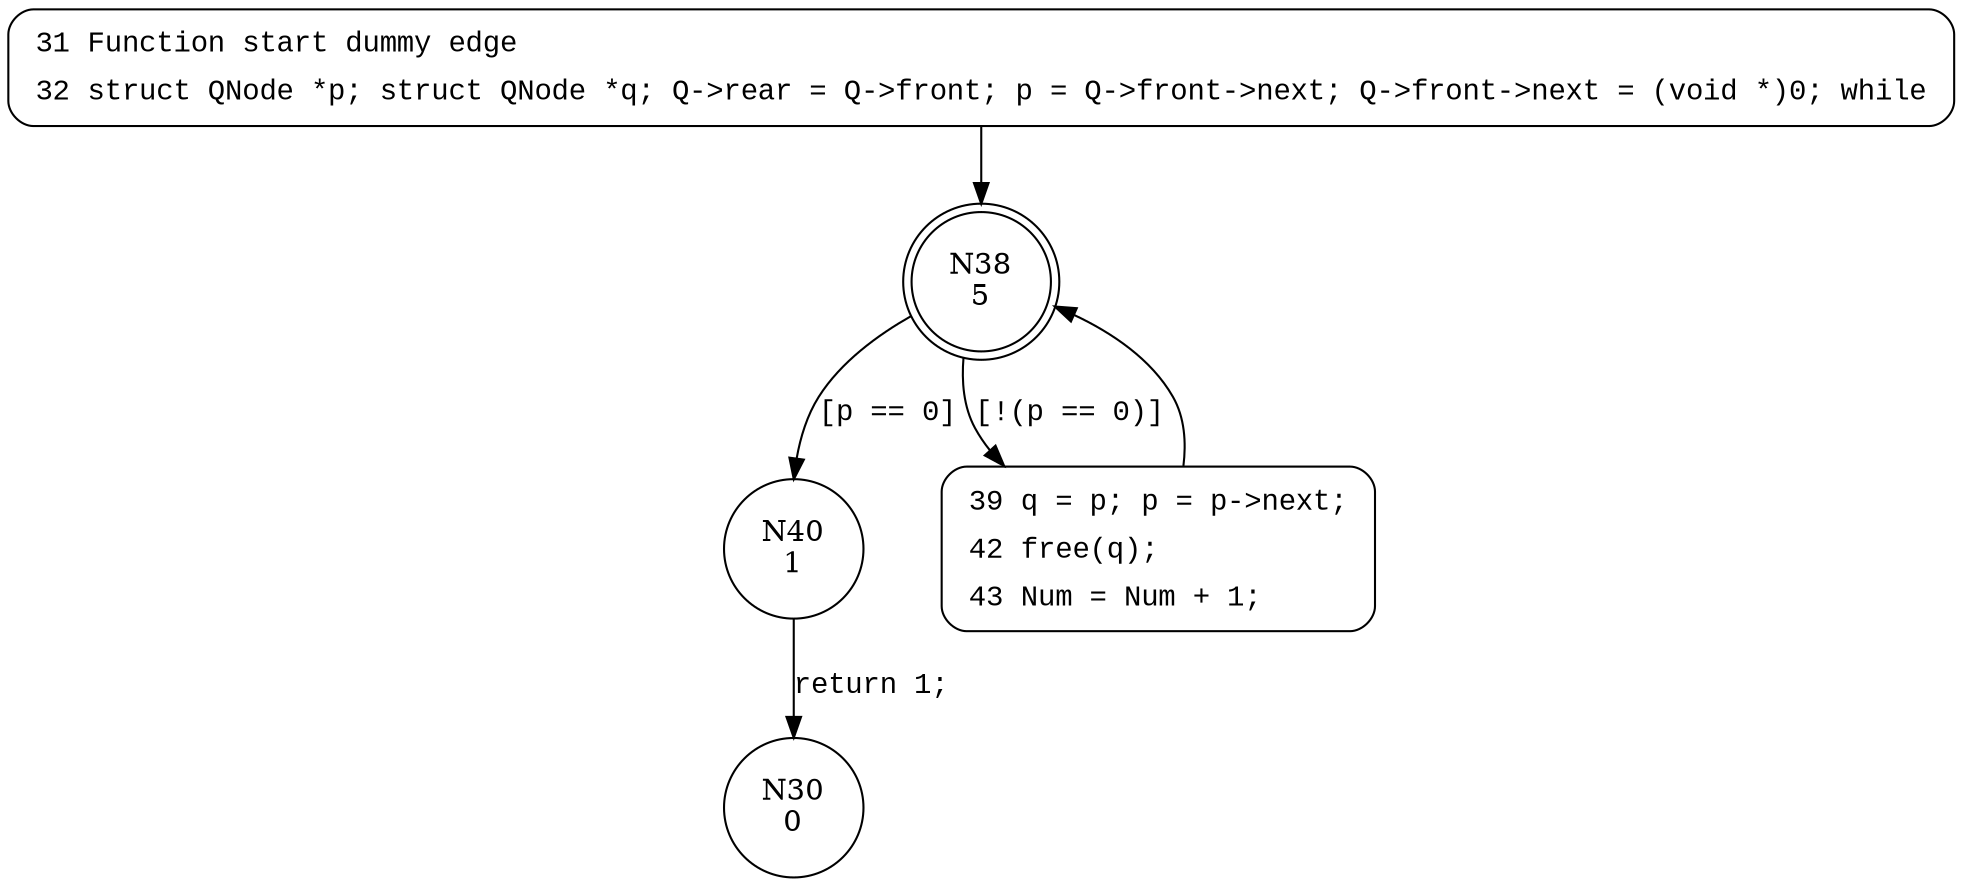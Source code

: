 digraph ClearQueue {
38 [shape="doublecircle" label="N38\n5"]
40 [shape="circle" label="N40\n1"]
39 [shape="circle" label="N39\n4"]
30 [shape="circle" label="N30\n0"]
31 [style="filled,bold" penwidth="1" fillcolor="white" fontname="Courier New" shape="Mrecord" label=<<table border="0" cellborder="0" cellpadding="3" bgcolor="white"><tr><td align="right">31</td><td align="left">Function start dummy edge</td></tr><tr><td align="right">32</td><td align="left">struct QNode *p; struct QNode *q; Q-&gt;rear = Q-&gt;front; p = Q-&gt;front-&gt;next; Q-&gt;front-&gt;next = (void *)0; while</td></tr></table>>]
31 -> 38[label=""]
39 [style="filled,bold" penwidth="1" fillcolor="white" fontname="Courier New" shape="Mrecord" label=<<table border="0" cellborder="0" cellpadding="3" bgcolor="white"><tr><td align="right">39</td><td align="left">q = p; p = p-&gt;next;</td></tr><tr><td align="right">42</td><td align="left">free(q);</td></tr><tr><td align="right">43</td><td align="left">Num = Num + 1; </td></tr></table>>]
39 -> 38[label=""]
38 -> 40 [label="[p == 0]" fontname="Courier New"]
38 -> 39 [label="[!(p == 0)]" fontname="Courier New"]
40 -> 30 [label="return 1;" fontname="Courier New"]
}